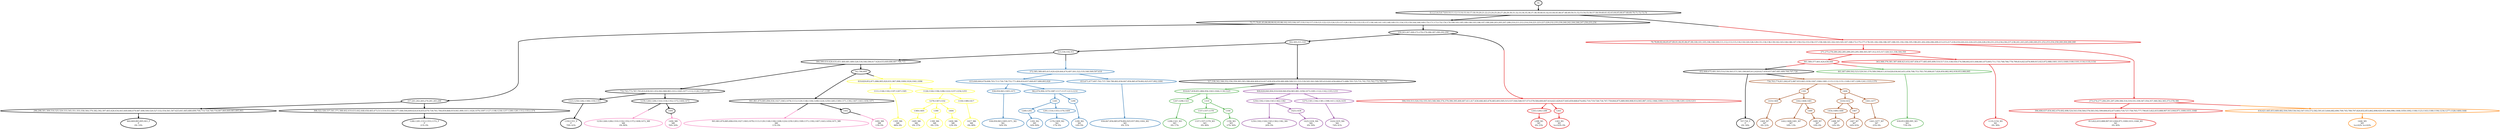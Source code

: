 digraph T {
	{
		rank=same
		96 [penwidth=3,colorscheme=set19,color=0,label="860;869;883;895;903_P\nP\n0% 19%"]
		94 [penwidth=3,colorscheme=set19,color=0,label="1280;1281;1312;1353;1374_P\nP\n21% 0%"]
		87 [penwidth=3,colorscheme=set19,color=0,label="1350;1351_P\nP\n79% 42%"]
		82 [penwidth=3,colorscheme=set19,color=0,label="707;726_P\nP\n0% 39%"]
		80 [penwidth=3,colorscheme=set19,color=1,label="1288_M1\nM1\n0% 23%"]
		78 [penwidth=3,colorscheme=set19,color=1,label="1263_M1\nM1\n1e+02% 0%"]
		76 [penwidth=3,colorscheme=set19,color=1,label="1135;1154_M1\nM1\n0% 38%"]
		73 [penwidth=3,colorscheme=set19,color=1,label="813;822;833;888;907;913;944;971;1000;1031;1048_M1\nM1\n0% 40%"]
		70 [penwidth=3,colorscheme=set19,color=2,label="938;950;963;1005;1071_M2\nM2\n54% 0%"]
		66 [penwidth=3,colorscheme=set19,color=2,label="1292_M2\nM2\n16% 69%"]
		64 [penwidth=3,colorscheme=set19,color=2,label="1376;1409_M2\nM2\n17% 0%"]
		62 [penwidth=3,colorscheme=set19,color=2,label="1290_M2\nM2\n14% 0%"]
		60 [penwidth=3,colorscheme=set19,color=2,label="836;847;856;865;878;892;925;937;992;1004_M2\nM2\n0% 31%"]
		58 [penwidth=3,colorscheme=set19,color=3,label="1296;1321_M3\nM3\n0% 17%"]
		55 [penwidth=3,colorscheme=set19,color=3,label="1337;1357;1378_M3\nM3\n0% 48%"]
		53 [penwidth=3,colorscheme=set19,color=3,label="1356_M3\nM3\n27% 36%"]
		52 [penwidth=3,colorscheme=set19,color=3,label="939;953;980;995_M3\nM3\n73% 0%"]
		50 [penwidth=3,colorscheme=set19,color=4,label="1250;1302;1326;1343;1362;1382_M4\nM4\n26% 0%"]
		48 [penwidth=3,colorscheme=set19,color=4,label="1425;1436_M4\nM4\n0% 59%"]
		46 [penwidth=3,colorscheme=set19,color=4,label="1424;1435_M4\nM4\n74% 41%"]
		45 [penwidth=3,colorscheme=set19,color=5,label="1446_M5\nM5\n1e+02% 1e+02%"]
		42 [penwidth=3,colorscheme=set19,color=6,label="1305_M6\nM6\n88% 0%"]
		38 [penwidth=3,colorscheme=set19,color=6,label="1405_M6\nM6\n0% 37%"]
		36 [penwidth=3,colorscheme=set19,color=6,label="1390_M6\nM6\n0% 15%"]
		34 [penwidth=3,colorscheme=set19,color=6,label="1404_M6\nM6\n12% 0%"]
		32 [penwidth=3,colorscheme=set19,color=6,label="1417_M6\nM6\n0% 48%"]
		29 [penwidth=3,colorscheme=set19,color=7,label="1469_M7\nM7\n0% 22%"]
		27 [penwidth=3,colorscheme=set19,color=7,label="1442;1468;1481_M7\nM7\n18% 13%"]
		25 [penwidth=3,colorscheme=set19,color=7,label="1489_M7\nM7\n19% 0%"]
		21 [penwidth=3,colorscheme=set19,color=7,label="1488_M7\nM7\n14% 0%"]
		19 [penwidth=3,colorscheme=set19,color=7,label="1467_M7\nM7\n24% 65%"]
		17 [penwidth=3,colorscheme=set19,color=7,label="1441;1477_M7\nM7\n25% 0%"]
		15 [penwidth=3,colorscheme=set19,color=8,label="1239;1260;1284;1310;1334;1352;1372;1408;1472_M8\nM8\n0% 80%"]
		13 [penwidth=3,colorscheme=set19,color=8,label="1494_M8\nM8\n76% 20%"]
		11 [penwidth=3,colorscheme=set19,color=8,label="841;861;870;885;896;930;1027;1063;1078;1113;1129;1148;1184;1208;1224;1259;1283;1309;1371;1392;1407;1443;1456;1471_M8\nM8\n11% 0%"]
		9 [penwidth=3,colorscheme=set19,color=8,label="1492_M8\nM8\n13% 0%"]
	}
	101 [penwidth=3,colorscheme=set19,color=0,label="GL"]
	100 [penwidth=3,colorscheme=set19,color=0,label="0;1;2;3;4;5;6;7;8;9;10;11;12;13;14;15;16;17;18;19;20;21;22;23;24;25;26;27;28;29;30;31;32;33;34;35;36;37;38;39;40;41;42;43;44;45;46;47;48;49;50;51;52;53;54;55;56;57;58;59;60;61;62;63;64;65;66;67;68;69;70;71;72;73;74"]
	99 [penwidth=3,colorscheme=set19,color=0,label="75;77;79;81;83;86;88;90;92;93;98;102;103;104;107;110;114;117;119;121;122;123;124;125;127;128;130;132;133;135;137;138;140;141;145;148;149;151;154;155;159;164;166;169;170;171;173;174;176;179;180;183;185;189;190;193;196;197;199;200;203;205;207;208;210;211;212;214;216;221;223;227;229;232;235;239;240;242;244;246;247;250;255;256"]
	98 [penwidth=3,colorscheme=set19,color=0,label="257;261;262;265;270;281;283;288"]
	97 [penwidth=3,colorscheme=set19,color=0,label="296;298;301;309;316;325;329;333;345;351;355;358;364;370;382;392;397;403;426;434;443;449;466;479;487;496;500;520;527;532;554;561;567;625;641;665;680;699;704;714;724;740;754;807;860;869;883;895;903"]
	95 [penwidth=3,colorscheme=set19,color=0,label="308;322;326;337;341;371;388;402;419;433;442;448;458;465;473;513;519;553;560;577;588;594;609;624;634;655;679;739;761;784;859;868;919;941;999;1011;1026;1076;1097;1127;1198;1238;1257;1280;1281;1312;1353;1374"]
	93 [penwidth=3,colorscheme=set19,color=0,label="259;263;267;269;272;276;279;286;287;290;292;294"]
	92 [penwidth=3,colorscheme=set19,color=0,label="302;305;311;318"]
	91 [penwidth=3,colorscheme=set19,color=0,label="323;330;334;353"]
	90 [penwidth=3,colorscheme=set19,color=0,label="384;399;410;428;435;451;460;481;489;528;534;546;596;617;626;635;649;686;687;706;715"]
	89 [penwidth=3,colorscheme=set19,color=0,label="732;743;773;787;795;810;830;921;932;942;968;983;1012;1045;1077;1112;1128;1147;1199"]
	88 [penwidth=3,colorscheme=set19,color=0,label="1223;1258;1282;1308;1350;1351"]
	86 [penwidth=3,colorscheme=set19,color=0,label="327;338;342;346;352;356;359;383;393;398;404;409;414;427;439;450;459;480;488;508;521;533;539;545;562;568;595;610;642;656;666;672;688;705;725;731;741;755;762;772;785;794"]
	85 [penwidth=3,colorscheme=set19,color=1,label="271;275;278;280;282;285;289;293;295;300;303;307;312;315;317;320;321;336;344;350"]
	84 [penwidth=3,colorscheme=set19,color=1,label="361;369;377;401;424;436;440"]
	83 [penwidth=3,colorscheme=set19,color=0,label="452;468;475;491;503;514;530;563;571;581;590;605;612;620;627;650;657;667;681;689;700;707;726"]
	81 [penwidth=3,colorscheme=set19,color=1,label="1243;1264;1288"]
	79 [penwidth=3,colorscheme=set19,color=1,label="1263"]
	77 [penwidth=3,colorscheme=set19,color=1,label="363;368;376;381;387;408;423;432;447;456;477;485;495;499;510;517;531;538;550;574;586;602;631;646;661;675;693;711;735;748;766;778;799;814;823;876;909;915;923;972;988;1001;1015;1049;1100;1101;1116;1135;1154"]
	75 [penwidth=3,colorscheme=set19,color=1,label="273;274;277;284;291;297;299;306;314;319;331;339;347;354;357;360;362;365;373;378;386"]
	74 [penwidth=3,colorscheme=set19,color=1,label="394;406;437;454;462;470;492;498;524;543;556;564;578;583;592;599;606;652;673;683;718;727;758;765;777;790;813;822;833;888;907;913;944;971;1000;1031;1048"]
	72 [penwidth=3,colorscheme=set19,color=2,label="633;640;664;678;698;703;713;730;738;752;771;804;816;837;849;857;880;893;926"]
	71 [penwidth=3,colorscheme=set19,color=2,label="938;950;963;1005;1071"]
	69 [penwidth=3,colorscheme=set19,color=2,label="962;976;994;1070;1087;1117;1137;1213;1214"]
	68 [penwidth=3,colorscheme=set19,color=2,label="1245"]
	67 [penwidth=3,colorscheme=set19,color=2,label="1269;1292"]
	65 [penwidth=3,colorscheme=set19,color=2,label="1291;1316;1355;1376;1409"]
	63 [penwidth=3,colorscheme=set19,color=2,label="1290"]
	61 [penwidth=3,colorscheme=set19,color=2,label="653;671;677;697;702;737;769;780;802;836;847;856;865;878;892;925;937;992;1004"]
	59 [penwidth=3,colorscheme=set19,color=3,label="1247;1296;1321"]
	57 [penwidth=3,colorscheme=set19,color=3,label="1319"]
	56 [penwidth=3,colorscheme=set19,color=3,label="1337;1357;1378"]
	54 [penwidth=3,colorscheme=set19,color=3,label="1356"]
	51 [penwidth=3,colorscheme=set19,color=4,label="1250;1302;1326;1343;1362;1382"]
	49 [penwidth=3,colorscheme=set19,color=4,label="1425;1436"]
	47 [penwidth=3,colorscheme=set19,color=4,label="1275;1301;1342;1381;1398;1411;1424;1435"]
	44 [penwidth=3,colorscheme=set19,color=0,label="742;786;809"]
	43 [penwidth=3,colorscheme=set19,color=6,label="1111;1146;1182;1197;1207;1305"]
	41 [penwidth=3,colorscheme=set19,color=6,label="1126;1164;1196;1206;1222;1237;1254;1255"]
	40 [penwidth=3,colorscheme=set19,color=6,label="1279;1307;1332"]
	39 [penwidth=3,colorscheme=set19,color=6,label="1369;1405"]
	37 [penwidth=3,colorscheme=set19,color=6,label="1390"]
	35 [penwidth=3,colorscheme=set19,color=6,label="1404"]
	33 [penwidth=3,colorscheme=set19,color=6,label="1330;1389;1417"]
	31 [penwidth=3,colorscheme=set19,color=7,label="1391"]
	30 [penwidth=3,colorscheme=set19,color=7,label="1419;1469"]
	28 [penwidth=3,colorscheme=set19,color=7,label="1442;1468;1481"]
	26 [penwidth=3,colorscheme=set19,color=7,label="1489"]
	24 [penwidth=3,colorscheme=set19,color=7,label="1406"]
	23 [penwidth=3,colorscheme=set19,color=7,label="1418;1432"]
	22 [penwidth=3,colorscheme=set19,color=7,label="1454;1480;1488"]
	20 [penwidth=3,colorscheme=set19,color=7,label="1467"]
	18 [penwidth=3,colorscheme=set19,color=7,label="1441;1477"]
	16 [penwidth=3,colorscheme=set19,color=0,label="1239;1260;1284;1310;1334;1352;1372;1408;1472"]
	14 [penwidth=3,colorscheme=set19,color=0,label="1494"]
	12 [penwidth=3,colorscheme=set19,color=0,label="841;861;870;885;896;930;1027;1063;1078;1113;1129;1148;1184;1208;1224;1259;1283;1309;1371;1392;1407;1443;1456;1471"]
	10 [penwidth=3,colorscheme=set19,color=0,label="1492"]
	8 [penwidth=3,colorscheme=set19,color=5,label="416;421;445;453;469;482;504;509;536;542;547;555;572;582;591;613;644;682;690;709;745;789;797;820;832;853;862;898;929;955;966;996;1008;1059;1092;1108;1123;1163;1180;1194;1234;1277;1328;1400;1446"]
	7 [penwidth=3,colorscheme=set19,color=7,label="756;763;774;811;842;872;887;933;943;1030;1047;1064;1081;1115;1132;1151;1169;1187;1209;1241;1333;1370"]
	6 [penwidth=3,colorscheme=set19,color=3,label="818;827;839;851;884;956;1043;1044;1130;1225"]
	5 [penwidth=3,colorscheme=set19,color=6,label="819;829;852;871;886;905;920;931;967;998;1009;1024;1041;1096"]
	4 [penwidth=3,colorscheme=set19,color=4,label="808;828;840;904;918;928;940;954;965;981;1058;1073;1091;1122;1162;1193;1233"]
	3 [penwidth=3,colorscheme=set19,color=3,label="461;467;490;502;523;529;541;570;589;598;611;619;628;636;643;651;658;708;753;783;793;806;817;826;850;882;902;939;953;980;995"]
	2 [penwidth=3,colorscheme=set19,color=2,label="372;385;389;405;415;420;429;444;474;497;501;522;535;540;569;597;618"]
	1 [penwidth=3,colorscheme=set19,color=1,label="304;310;313;324;332;335;343;348;366;374;379;390;395;400;407;411;417;430;446;463;476;483;493;505;515;537;544;548;557;573;579;584;600;607;614;621;629;637;645;659;668;674;692;710;719;728;734;747;759;844;875;889;900;908;914;945;987;1032;1066;1099;1133;1152;1188;1201;1210;1211"]
	0 [penwidth=3,colorscheme=set19,color=1,label="76;78;80;82;84;85;87;89;91;94;95;96;97;99;100;101;105;106;108;109;111;112;113;115;116;118;120;126;129;131;134;136;139;142;143;144;146;147;150;152;153;156;157;158;160;161;162;163;165;167;168;172;175;177;178;181;182;184;186;187;188;191;192;194;195;198;201;202;204;206;209;213;215;217;218;219;220;222;224;225;226;228;230;231;233;234;236;237;238;241;243;245;248;249;251;252;253;254;258;260;264;266;268"]
	101 -> 100 [penwidth=3,colorscheme=set19,color=0]
	100 -> 99 [penwidth=3,colorscheme=set19,color=0]
	100 -> 0 [penwidth=3,colorscheme=set19,color="0;0.5:1"]
	99 -> 98 [penwidth=3,colorscheme=set19,color=0]
	99 -> 93 [penwidth=3,colorscheme=set19,color=0]
	98 -> 95 [penwidth=3,colorscheme=set19,color=0]
	98 -> 97 [penwidth=3,colorscheme=set19,color=0]
	97 -> 96 [penwidth=3,colorscheme=set19,color=0]
	95 -> 94 [penwidth=3,colorscheme=set19,color=0]
	93 -> 92 [penwidth=3,colorscheme=set19,color=0]
	93 -> 1 [penwidth=3,colorscheme=set19,color="0;0.5:1"]
	92 -> 91 [penwidth=3,colorscheme=set19,color=0]
	92 -> 86 [penwidth=3,colorscheme=set19,color=0]
	91 -> 90 [penwidth=3,colorscheme=set19,color=0]
	91 -> 2 [penwidth=3,colorscheme=set19,color="0;0.5:2"]
	90 -> 44 [penwidth=3,colorscheme=set19,color=0]
	90 -> 89 [penwidth=3,colorscheme=set19,color=0]
	89 -> 16 [penwidth=3,colorscheme=set19,color=0]
	89 -> 88 [penwidth=3,colorscheme=set19,color=0]
	88 -> 87 [penwidth=3,colorscheme=set19,color=0]
	86 -> 4 [penwidth=3,colorscheme=set19,color="0;0.5:4"]
	86 -> 6 [penwidth=3,colorscheme=set19,color="0;0.5:3"]
	85 -> 77 [penwidth=3,colorscheme=set19,color=1]
	85 -> 84 [penwidth=3,colorscheme=set19,color=1]
	84 -> 83 [penwidth=3,colorscheme=set19,color="1;0.5:0"]
	84 -> 3 [penwidth=3,colorscheme=set19,color="1;0.5:3"]
	83 -> 82 [penwidth=3,colorscheme=set19,color=0]
	83 -> 7 [penwidth=3,colorscheme=set19,color="0;0.5:7"]
	81 -> 80 [penwidth=3,colorscheme=set19,color=1]
	79 -> 78 [penwidth=3,colorscheme=set19,color=1]
	77 -> 76 [penwidth=3,colorscheme=set19,color=1]
	75 -> 74 [penwidth=3,colorscheme=set19,color=1]
	75 -> 8 [penwidth=3,colorscheme=set19,color="1;0.5:5"]
	74 -> 73 [penwidth=3,colorscheme=set19,color=1]
	72 -> 71 [penwidth=3,colorscheme=set19,color=2]
	72 -> 69 [penwidth=3,colorscheme=set19,color=2]
	71 -> 70 [penwidth=3,colorscheme=set19,color=2]
	69 -> 68 [penwidth=3,colorscheme=set19,color=2]
	69 -> 63 [penwidth=3,colorscheme=set19,color=2]
	68 -> 65 [penwidth=3,colorscheme=set19,color=2]
	68 -> 67 [penwidth=3,colorscheme=set19,color=2]
	67 -> 66 [penwidth=3,colorscheme=set19,color=2]
	65 -> 64 [penwidth=3,colorscheme=set19,color=2]
	63 -> 62 [penwidth=3,colorscheme=set19,color=2]
	61 -> 60 [penwidth=3,colorscheme=set19,color=2]
	59 -> 58 [penwidth=3,colorscheme=set19,color=3]
	57 -> 56 [penwidth=3,colorscheme=set19,color=3]
	57 -> 54 [penwidth=3,colorscheme=set19,color=3]
	56 -> 55 [penwidth=3,colorscheme=set19,color=3]
	54 -> 53 [penwidth=3,colorscheme=set19,color=3]
	51 -> 50 [penwidth=3,colorscheme=set19,color=4]
	51 -> 49 [penwidth=3,colorscheme=set19,color=4]
	49 -> 48 [penwidth=3,colorscheme=set19,color=4]
	47 -> 46 [penwidth=3,colorscheme=set19,color=4]
	44 -> 12 [penwidth=3,colorscheme=set19,color=0]
	44 -> 5 [penwidth=3,colorscheme=set19,color="0;0.5:6"]
	43 -> 42 [penwidth=3,colorscheme=set19,color=6]
	41 -> 33 [penwidth=3,colorscheme=set19,color=6]
	41 -> 40 [penwidth=3,colorscheme=set19,color=6]
	40 -> 37 [penwidth=3,colorscheme=set19,color=6]
	40 -> 35 [penwidth=3,colorscheme=set19,color=6]
	40 -> 39 [penwidth=3,colorscheme=set19,color=6]
	39 -> 38 [penwidth=3,colorscheme=set19,color=6]
	37 -> 36 [penwidth=3,colorscheme=set19,color=6]
	35 -> 34 [penwidth=3,colorscheme=set19,color=6]
	33 -> 32 [penwidth=3,colorscheme=set19,color=6]
	31 -> 28 [penwidth=3,colorscheme=set19,color=7]
	31 -> 30 [penwidth=3,colorscheme=set19,color=7]
	30 -> 29 [penwidth=3,colorscheme=set19,color=7]
	28 -> 27 [penwidth=3,colorscheme=set19,color=7]
	28 -> 26 [penwidth=3,colorscheme=set19,color=7]
	26 -> 25 [penwidth=3,colorscheme=set19,color=7]
	24 -> 23 [penwidth=3,colorscheme=set19,color=7]
	24 -> 18 [penwidth=3,colorscheme=set19,color=7]
	23 -> 20 [penwidth=3,colorscheme=set19,color=7]
	23 -> 22 [penwidth=3,colorscheme=set19,color=7]
	22 -> 21 [penwidth=3,colorscheme=set19,color=7]
	20 -> 19 [penwidth=3,colorscheme=set19,color=7]
	18 -> 17 [penwidth=3,colorscheme=set19,color=7]
	16 -> 15 [penwidth=3,colorscheme=set19,color="0;0.5:8"]
	16 -> 14 [penwidth=3,colorscheme=set19,color=0]
	14 -> 13 [penwidth=3,colorscheme=set19,color="0;0.5:8"]
	12 -> 11 [penwidth=3,colorscheme=set19,color="0;0.5:8"]
	12 -> 10 [penwidth=3,colorscheme=set19,color=0]
	10 -> 9 [penwidth=3,colorscheme=set19,color="0;0.5:8"]
	8 -> 45 [penwidth=3,colorscheme=set19,color=5]
	7 -> 31 [penwidth=3,colorscheme=set19,color=7]
	7 -> 24 [penwidth=3,colorscheme=set19,color=7]
	6 -> 59 [penwidth=3,colorscheme=set19,color=3]
	6 -> 57 [penwidth=3,colorscheme=set19,color=3]
	5 -> 43 [penwidth=3,colorscheme=set19,color=6]
	5 -> 41 [penwidth=3,colorscheme=set19,color=6]
	4 -> 51 [penwidth=3,colorscheme=set19,color=4]
	4 -> 47 [penwidth=3,colorscheme=set19,color=4]
	3 -> 52 [penwidth=3,colorscheme=set19,color=3]
	2 -> 72 [penwidth=3,colorscheme=set19,color=2]
	2 -> 61 [penwidth=3,colorscheme=set19,color=2]
	1 -> 81 [penwidth=3,colorscheme=set19,color=1]
	1 -> 79 [penwidth=3,colorscheme=set19,color=1]
	0 -> 85 [penwidth=3,colorscheme=set19,color=1]
	0 -> 75 [penwidth=3,colorscheme=set19,color=1]
}
